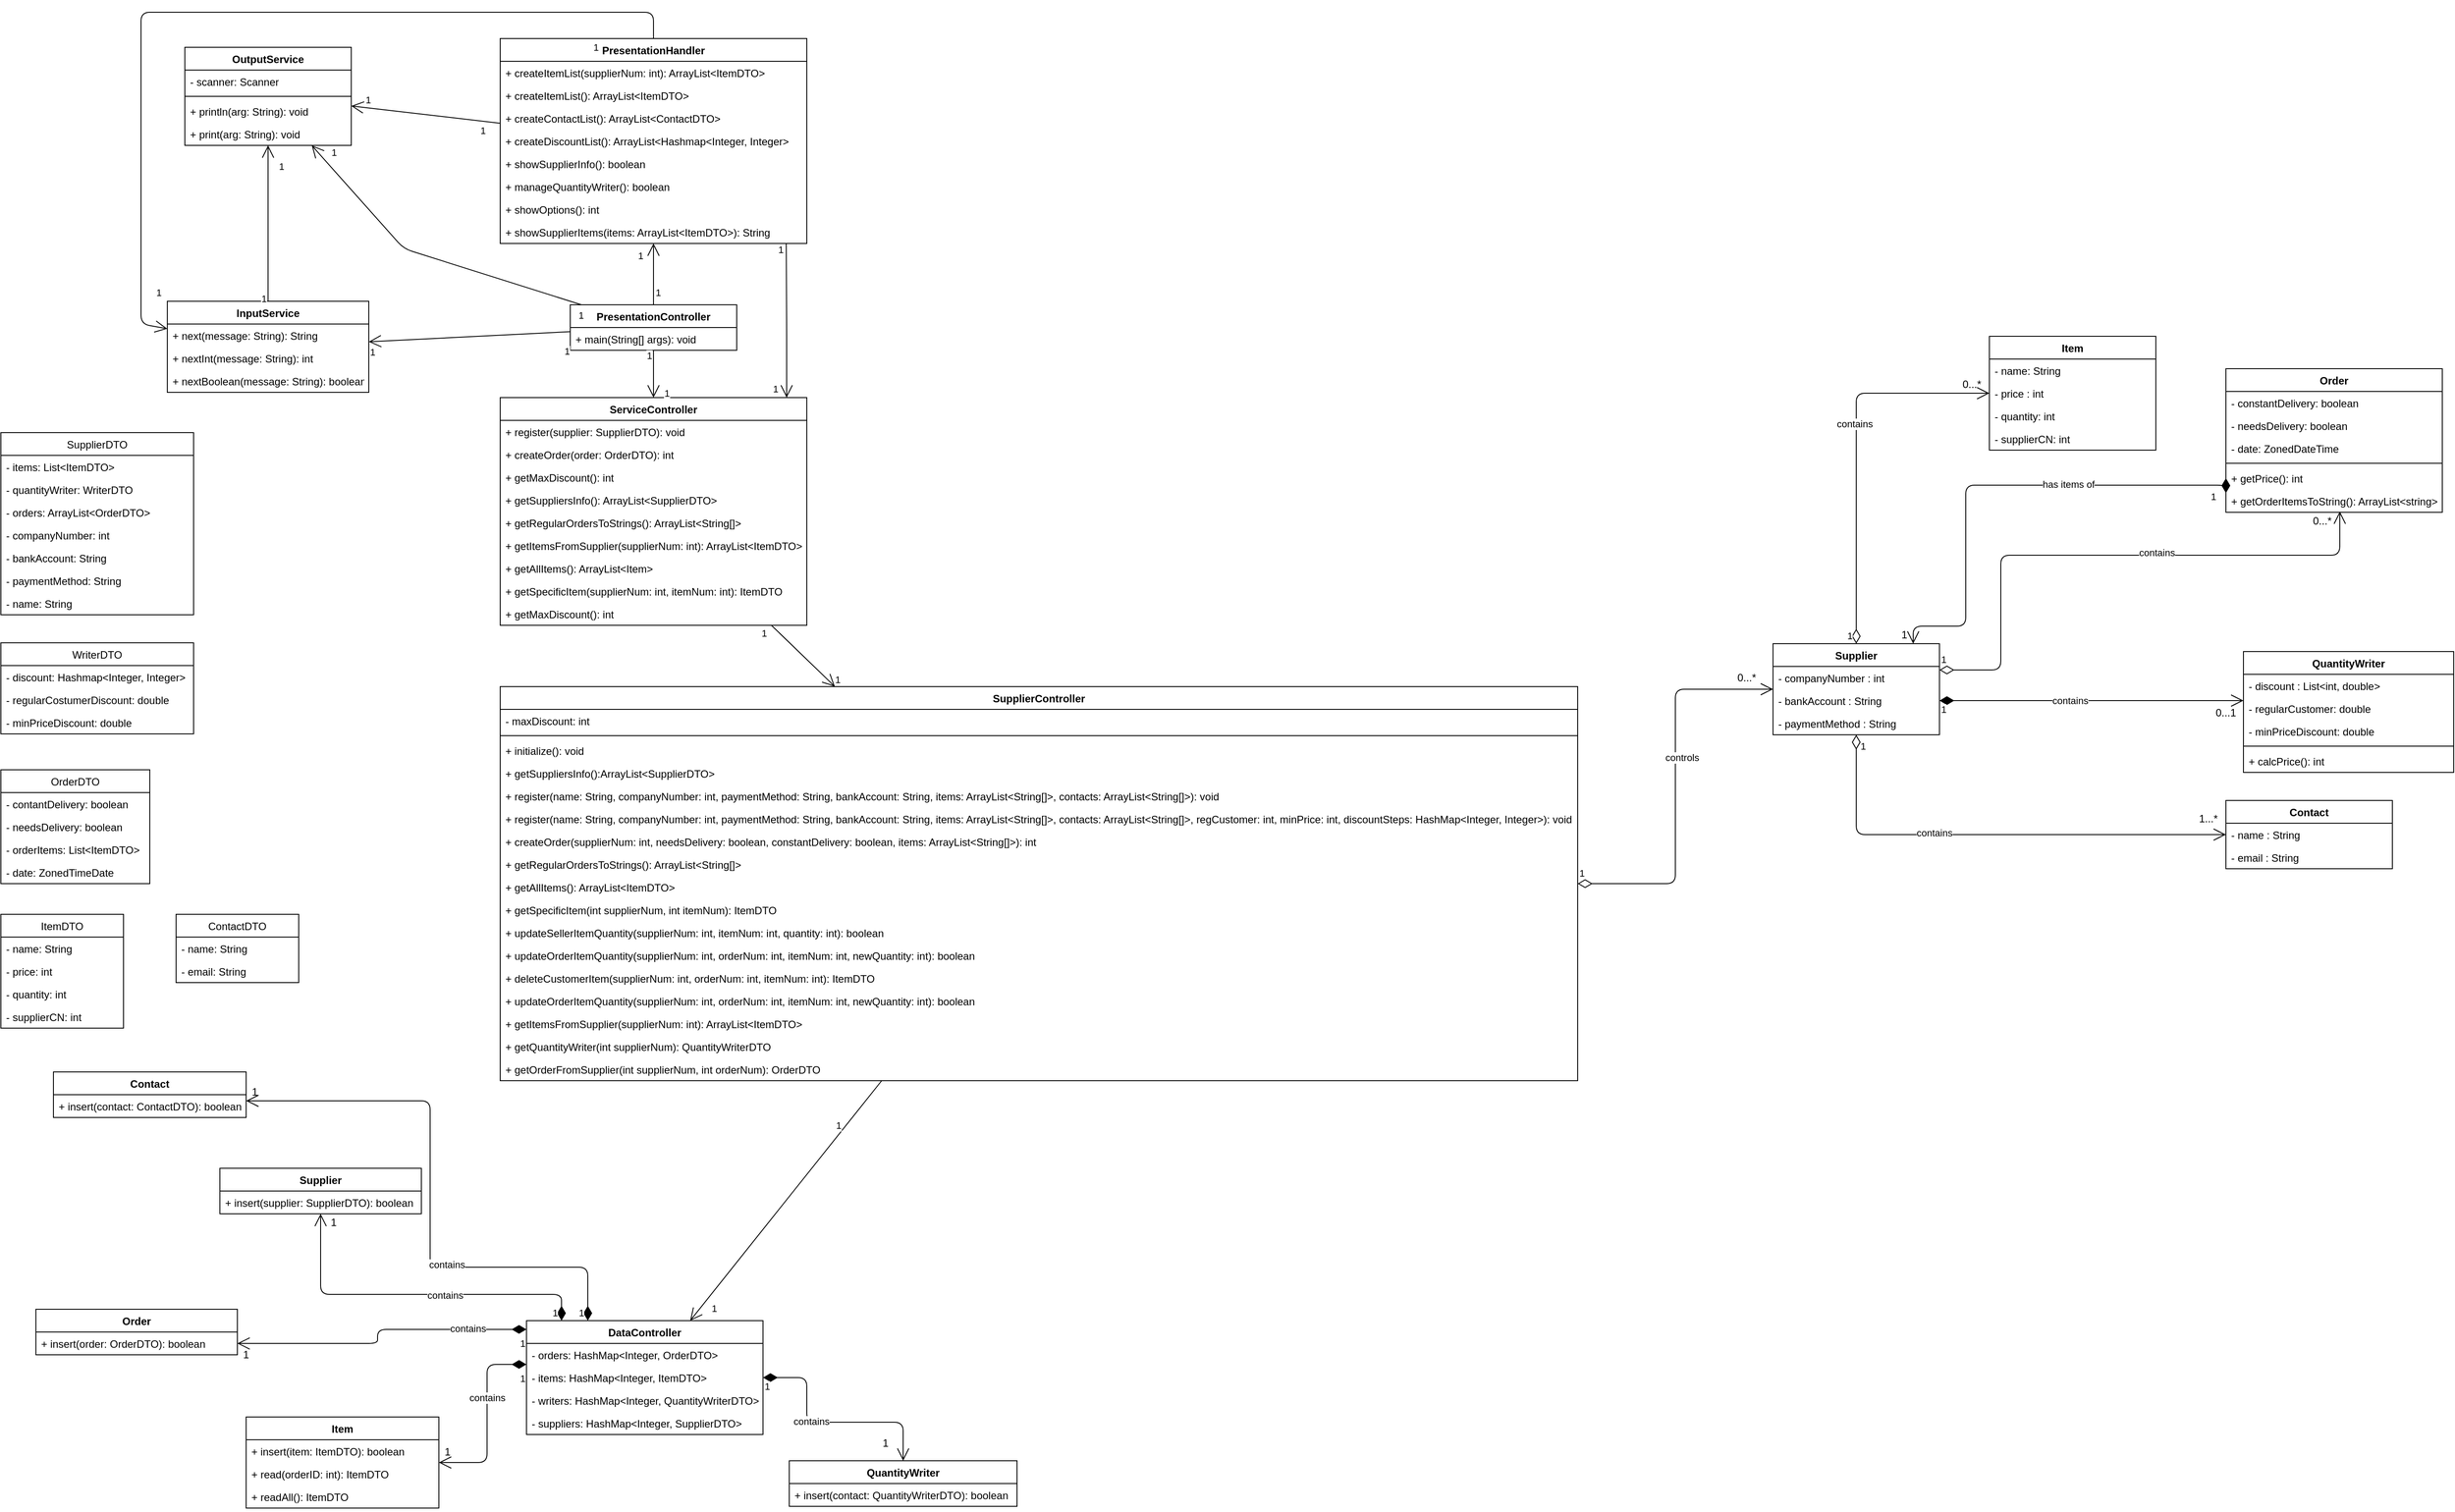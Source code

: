 <mxfile version="14.6.6" type="device"><diagram id="lVyLL1Id342BADRK6m0u" name="Page-1"><mxGraphModel dx="1695" dy="450" grid="1" gridSize="10" guides="1" tooltips="1" connect="1" arrows="1" fold="1" page="1" pageScale="1" pageWidth="827" pageHeight="1169" math="0" shadow="0"><root><mxCell id="0"/><mxCell id="1" parent="0"/><mxCell id="AN6DOPt5pPSwOJRNyfjY-16" value="Supplier" style="swimlane;fontStyle=1;childLayout=stackLayout;horizontal=1;startSize=26;fillColor=none;horizontalStack=0;resizeParent=1;resizeParentMax=0;resizeLast=0;collapsible=1;marginBottom=0;" parent="1" vertex="1"><mxGeometry x="1623" y="881" width="190" height="104" as="geometry"/></mxCell><mxCell id="AN6DOPt5pPSwOJRNyfjY-17" value="- companyNumber : int" style="text;strokeColor=none;fillColor=none;align=left;verticalAlign=top;spacingLeft=4;spacingRight=4;overflow=hidden;rotatable=0;points=[[0,0.5],[1,0.5]];portConstraint=eastwest;" parent="AN6DOPt5pPSwOJRNyfjY-16" vertex="1"><mxGeometry y="26" width="190" height="26" as="geometry"/></mxCell><mxCell id="AN6DOPt5pPSwOJRNyfjY-19" value="- bankAccount : String" style="text;strokeColor=none;fillColor=none;align=left;verticalAlign=top;spacingLeft=4;spacingRight=4;overflow=hidden;rotatable=0;points=[[0,0.5],[1,0.5]];portConstraint=eastwest;" parent="AN6DOPt5pPSwOJRNyfjY-16" vertex="1"><mxGeometry y="52" width="190" height="26" as="geometry"/></mxCell><mxCell id="AN6DOPt5pPSwOJRNyfjY-20" value="- paymentMethod : String" style="text;strokeColor=none;fillColor=none;align=left;verticalAlign=top;spacingLeft=4;spacingRight=4;overflow=hidden;rotatable=0;points=[[0,0.5],[1,0.5]];portConstraint=eastwest;" parent="AN6DOPt5pPSwOJRNyfjY-16" vertex="1"><mxGeometry y="78" width="190" height="26" as="geometry"/></mxCell><mxCell id="AN6DOPt5pPSwOJRNyfjY-62" value="1" style="endArrow=open;html=1;endSize=12;startArrow=diamondThin;startSize=14;startFill=0;edgeStyle=orthogonalEdgeStyle;align=left;verticalAlign=bottom;" parent="1" source="AN6DOPt5pPSwOJRNyfjY-40" target="AN6DOPt5pPSwOJRNyfjY-16" edge="1"><mxGeometry x="-1" y="3" relative="1" as="geometry"><mxPoint x="470" y="1020" as="sourcePoint"/><mxPoint x="630" y="1020" as="targetPoint"/></mxGeometry></mxCell><mxCell id="AN6DOPt5pPSwOJRNyfjY-121" value="controls" style="edgeLabel;html=1;align=center;verticalAlign=middle;resizable=0;points=[];" parent="AN6DOPt5pPSwOJRNyfjY-62" vertex="1" connectable="0"><mxGeometry x="-0.2" relative="1" as="geometry"><mxPoint x="7" y="-78" as="offset"/></mxGeometry></mxCell><mxCell id="AN6DOPt5pPSwOJRNyfjY-63" value="1" style="endArrow=open;html=1;endSize=12;startArrow=diamondThin;startSize=14;startFill=1;edgeStyle=orthogonalEdgeStyle;align=left;verticalAlign=top;" parent="1" source="AN6DOPt5pPSwOJRNyfjY-16" target="AN6DOPt5pPSwOJRNyfjY-37" edge="1"><mxGeometry x="-1" y="3" relative="1" as="geometry"><mxPoint x="1533" y="1021" as="sourcePoint"/><mxPoint x="1693" y="1021" as="targetPoint"/><Array as="points"><mxPoint x="1853" y="946"/><mxPoint x="1853" y="946"/></Array></mxGeometry></mxCell><mxCell id="AN6DOPt5pPSwOJRNyfjY-119" value="contains" style="edgeLabel;html=1;align=center;verticalAlign=middle;resizable=0;points=[];" parent="AN6DOPt5pPSwOJRNyfjY-63" vertex="1" connectable="0"><mxGeometry x="-0.111" y="-5" relative="1" as="geometry"><mxPoint x="-5" y="-5" as="offset"/></mxGeometry></mxCell><mxCell id="AN6DOPt5pPSwOJRNyfjY-64" value="1" style="endArrow=open;html=1;endSize=12;startArrow=diamondThin;startSize=14;startFill=0;edgeStyle=orthogonalEdgeStyle;align=left;verticalAlign=top;" parent="1" source="AN6DOPt5pPSwOJRNyfjY-16" target="AN6DOPt5pPSwOJRNyfjY-22" edge="1"><mxGeometry x="-1" y="3" relative="1" as="geometry"><mxPoint x="1533" y="921" as="sourcePoint"/><mxPoint x="1693" y="921" as="targetPoint"/><Array as="points"><mxPoint x="1718" y="1021"/><mxPoint x="1718" y="1021"/></Array></mxGeometry></mxCell><mxCell id="AN6DOPt5pPSwOJRNyfjY-120" value="contains" style="edgeLabel;html=1;align=center;verticalAlign=middle;resizable=0;points=[];" parent="AN6DOPt5pPSwOJRNyfjY-64" vertex="1" connectable="0"><mxGeometry x="-0.245" y="2" relative="1" as="geometry"><mxPoint as="offset"/></mxGeometry></mxCell><mxCell id="AN6DOPt5pPSwOJRNyfjY-66" value="1" style="endArrow=open;html=1;endSize=12;startArrow=diamondThin;startSize=14;startFill=0;edgeStyle=orthogonalEdgeStyle;align=right;verticalAlign=bottom;" parent="1" source="AN6DOPt5pPSwOJRNyfjY-16" target="AN6DOPt5pPSwOJRNyfjY-34" edge="1"><mxGeometry x="-1" y="3" relative="1" as="geometry"><mxPoint x="1533" y="921" as="sourcePoint"/><mxPoint x="1693" y="921" as="targetPoint"/><Array as="points"><mxPoint x="1718" y="811"/><mxPoint x="1718" y="811"/></Array></mxGeometry></mxCell><mxCell id="AN6DOPt5pPSwOJRNyfjY-122" value="contains" style="edgeLabel;html=1;align=center;verticalAlign=middle;resizable=0;points=[];" parent="AN6DOPt5pPSwOJRNyfjY-66" vertex="1" connectable="0"><mxGeometry x="0.147" y="2" relative="1" as="geometry"><mxPoint as="offset"/></mxGeometry></mxCell><mxCell id="AN6DOPt5pPSwOJRNyfjY-37" value="QuantityWriter" style="swimlane;fontStyle=1;childLayout=stackLayout;horizontal=1;startSize=26;fillColor=none;horizontalStack=0;resizeParent=1;resizeParentMax=0;resizeLast=0;collapsible=1;marginBottom=0;" parent="1" vertex="1"><mxGeometry x="2160" y="890" width="240" height="138" as="geometry"/></mxCell><mxCell id="AN6DOPt5pPSwOJRNyfjY-42" value="- discount : List&lt;int, double&gt;" style="text;strokeColor=none;fillColor=none;align=left;verticalAlign=top;spacingLeft=4;spacingRight=4;overflow=hidden;rotatable=0;points=[[0,0.5],[1,0.5]];portConstraint=eastwest;" parent="AN6DOPt5pPSwOJRNyfjY-37" vertex="1"><mxGeometry y="26" width="240" height="26" as="geometry"/></mxCell><mxCell id="AN6DOPt5pPSwOJRNyfjY-93" value="- regularCustomer: double" style="text;strokeColor=none;fillColor=none;align=left;verticalAlign=top;spacingLeft=4;spacingRight=4;overflow=hidden;rotatable=0;points=[[0,0.5],[1,0.5]];portConstraint=eastwest;" parent="AN6DOPt5pPSwOJRNyfjY-37" vertex="1"><mxGeometry y="52" width="240" height="26" as="geometry"/></mxCell><mxCell id="AN6DOPt5pPSwOJRNyfjY-94" value="- minPriceDiscount: double" style="text;strokeColor=none;fillColor=none;align=left;verticalAlign=top;spacingLeft=4;spacingRight=4;overflow=hidden;rotatable=0;points=[[0,0.5],[1,0.5]];portConstraint=eastwest;" parent="AN6DOPt5pPSwOJRNyfjY-37" vertex="1"><mxGeometry y="78" width="240" height="26" as="geometry"/></mxCell><mxCell id="-jo36P0_8VQE95fXEFCD-115" value="" style="line;strokeWidth=1;fillColor=none;align=left;verticalAlign=middle;spacingTop=-1;spacingLeft=3;spacingRight=3;rotatable=0;labelPosition=right;points=[];portConstraint=eastwest;" parent="AN6DOPt5pPSwOJRNyfjY-37" vertex="1"><mxGeometry y="104" width="240" height="8" as="geometry"/></mxCell><mxCell id="-jo36P0_8VQE95fXEFCD-117" value="+ calcPrice(): int" style="text;strokeColor=none;fillColor=none;align=left;verticalAlign=top;spacingLeft=4;spacingRight=4;overflow=hidden;rotatable=0;points=[[0,0.5],[1,0.5]];portConstraint=eastwest;" parent="AN6DOPt5pPSwOJRNyfjY-37" vertex="1"><mxGeometry y="112" width="240" height="26" as="geometry"/></mxCell><mxCell id="AN6DOPt5pPSwOJRNyfjY-104" value="1" style="endArrow=open;html=1;endSize=12;startArrow=diamondThin;startSize=14;startFill=1;edgeStyle=orthogonalEdgeStyle;align=right;verticalAlign=top;exitX=0;exitY=0.5;exitDx=0;exitDy=0;" parent="1" source="-jo36P0_8VQE95fXEFCD-112" target="AN6DOPt5pPSwOJRNyfjY-16" edge="1"><mxGeometry x="-0.934" relative="1" as="geometry"><mxPoint x="1853" y="881" as="sourcePoint"/><mxPoint x="2013" y="881" as="targetPoint"/><Array as="points"><mxPoint x="2140" y="700"/><mxPoint x="1843" y="700"/><mxPoint x="1843" y="861"/><mxPoint x="1783" y="861"/></Array><mxPoint as="offset"/></mxGeometry></mxCell><mxCell id="AN6DOPt5pPSwOJRNyfjY-117" value="has items of" style="edgeLabel;html=1;align=center;verticalAlign=middle;resizable=0;points=[];" parent="AN6DOPt5pPSwOJRNyfjY-104" vertex="1" connectable="0"><mxGeometry x="0.036" y="-1" relative="1" as="geometry"><mxPoint x="95" as="offset"/></mxGeometry></mxCell><mxCell id="AN6DOPt5pPSwOJRNyfjY-95" value="Order" style="swimlane;fontStyle=1;childLayout=stackLayout;horizontal=1;startSize=26;fillColor=none;horizontalStack=0;resizeParent=1;resizeParentMax=0;resizeLast=0;collapsible=1;marginBottom=0;" parent="1" vertex="1"><mxGeometry x="2140" y="567" width="247" height="164" as="geometry"/></mxCell><mxCell id="AN6DOPt5pPSwOJRNyfjY-99" value="- constantDelivery: boolean" style="text;strokeColor=none;fillColor=none;align=left;verticalAlign=top;spacingLeft=4;spacingRight=4;overflow=hidden;rotatable=0;points=[[0,0.5],[1,0.5]];portConstraint=eastwest;" parent="AN6DOPt5pPSwOJRNyfjY-95" vertex="1"><mxGeometry y="26" width="247" height="26" as="geometry"/></mxCell><mxCell id="AN6DOPt5pPSwOJRNyfjY-100" value="- needsDelivery: boolean" style="text;strokeColor=none;fillColor=none;align=left;verticalAlign=top;spacingLeft=4;spacingRight=4;overflow=hidden;rotatable=0;points=[[0,0.5],[1,0.5]];portConstraint=eastwest;" parent="AN6DOPt5pPSwOJRNyfjY-95" vertex="1"><mxGeometry y="52" width="247" height="26" as="geometry"/></mxCell><mxCell id="NkkY8-4ejZHf-vEstVCN-1" value="- date: ZonedDateTime" style="text;strokeColor=none;fillColor=none;align=left;verticalAlign=top;spacingLeft=4;spacingRight=4;overflow=hidden;rotatable=0;points=[[0,0.5],[1,0.5]];portConstraint=eastwest;" parent="AN6DOPt5pPSwOJRNyfjY-95" vertex="1"><mxGeometry y="78" width="247" height="26" as="geometry"/></mxCell><mxCell id="-jo36P0_8VQE95fXEFCD-111" value="" style="line;strokeWidth=1;fillColor=none;align=left;verticalAlign=middle;spacingTop=-1;spacingLeft=3;spacingRight=3;rotatable=0;labelPosition=right;points=[];portConstraint=eastwest;" parent="AN6DOPt5pPSwOJRNyfjY-95" vertex="1"><mxGeometry y="104" width="247" height="8" as="geometry"/></mxCell><mxCell id="-jo36P0_8VQE95fXEFCD-112" value="+ getPrice(): int" style="text;strokeColor=none;fillColor=none;align=left;verticalAlign=top;spacingLeft=4;spacingRight=4;overflow=hidden;rotatable=0;points=[[0,0.5],[1,0.5]];portConstraint=eastwest;" parent="AN6DOPt5pPSwOJRNyfjY-95" vertex="1"><mxGeometry y="112" width="247" height="26" as="geometry"/></mxCell><mxCell id="-jo36P0_8VQE95fXEFCD-113" value="+ getOrderItemsToString(): ArrayList&lt;string&gt;" style="text;strokeColor=none;fillColor=none;align=left;verticalAlign=top;spacingLeft=4;spacingRight=4;overflow=hidden;rotatable=0;points=[[0,0.5],[1,0.5]];portConstraint=eastwest;" parent="AN6DOPt5pPSwOJRNyfjY-95" vertex="1"><mxGeometry y="138" width="247" height="26" as="geometry"/></mxCell><mxCell id="AN6DOPt5pPSwOJRNyfjY-105" value="1" style="endArrow=open;html=1;endSize=12;startArrow=diamondThin;startSize=14;startFill=0;edgeStyle=orthogonalEdgeStyle;align=left;verticalAlign=bottom;" parent="1" source="AN6DOPt5pPSwOJRNyfjY-16" edge="1"><mxGeometry x="-1" y="3" relative="1" as="geometry"><mxPoint x="1853" y="881" as="sourcePoint"/><mxPoint x="2270" y="730" as="targetPoint"/><Array as="points"><mxPoint x="1883" y="911"/><mxPoint x="1883" y="780"/><mxPoint x="2270" y="780"/></Array></mxGeometry></mxCell><mxCell id="AN6DOPt5pPSwOJRNyfjY-118" value="contains" style="edgeLabel;html=1;align=center;verticalAlign=middle;resizable=0;points=[];" parent="AN6DOPt5pPSwOJRNyfjY-105" vertex="1" connectable="0"><mxGeometry x="0.187" y="3" relative="1" as="geometry"><mxPoint as="offset"/></mxGeometry></mxCell><mxCell id="AN6DOPt5pPSwOJRNyfjY-106" value="0...*" style="text;html=1;strokeColor=none;fillColor=none;align=center;verticalAlign=middle;whiteSpace=wrap;rounded=0;" parent="1" vertex="1"><mxGeometry x="1573" y="909.98" width="40" height="20" as="geometry"/></mxCell><mxCell id="AN6DOPt5pPSwOJRNyfjY-34" value="Item" style="swimlane;fontStyle=1;childLayout=stackLayout;horizontal=1;startSize=26;fillColor=none;horizontalStack=0;resizeParent=1;resizeParentMax=0;resizeLast=0;collapsible=1;marginBottom=0;" parent="1" vertex="1"><mxGeometry x="1870" y="530" width="190" height="130" as="geometry"/></mxCell><mxCell id="AN6DOPt5pPSwOJRNyfjY-35" value="- name: String" style="text;strokeColor=none;fillColor=none;align=left;verticalAlign=top;spacingLeft=4;spacingRight=4;overflow=hidden;rotatable=0;points=[[0,0.5],[1,0.5]];portConstraint=eastwest;" parent="AN6DOPt5pPSwOJRNyfjY-34" vertex="1"><mxGeometry y="26" width="190" height="26" as="geometry"/></mxCell><mxCell id="AN6DOPt5pPSwOJRNyfjY-36" value="- price : int" style="text;strokeColor=none;fillColor=none;align=left;verticalAlign=top;spacingLeft=4;spacingRight=4;overflow=hidden;rotatable=0;points=[[0,0.5],[1,0.5]];portConstraint=eastwest;" parent="AN6DOPt5pPSwOJRNyfjY-34" vertex="1"><mxGeometry y="52" width="190" height="26" as="geometry"/></mxCell><mxCell id="AN6DOPt5pPSwOJRNyfjY-48" value="- quantity: int" style="text;strokeColor=none;fillColor=none;align=left;verticalAlign=top;spacingLeft=4;spacingRight=4;overflow=hidden;rotatable=0;points=[[0,0.5],[1,0.5]];portConstraint=eastwest;" parent="AN6DOPt5pPSwOJRNyfjY-34" vertex="1"><mxGeometry y="78" width="190" height="26" as="geometry"/></mxCell><mxCell id="AN6DOPt5pPSwOJRNyfjY-49" value="- supplierCN: int" style="text;strokeColor=none;fillColor=none;align=left;verticalAlign=top;spacingLeft=4;spacingRight=4;overflow=hidden;rotatable=0;points=[[0,0.5],[1,0.5]];portConstraint=eastwest;" parent="AN6DOPt5pPSwOJRNyfjY-34" vertex="1"><mxGeometry y="104" width="190" height="26" as="geometry"/></mxCell><mxCell id="AN6DOPt5pPSwOJRNyfjY-107" value="1...*" style="text;html=1;strokeColor=none;fillColor=none;align=center;verticalAlign=middle;whiteSpace=wrap;rounded=0;" parent="1" vertex="1"><mxGeometry x="2100" y="1071" width="40" height="20" as="geometry"/></mxCell><mxCell id="AN6DOPt5pPSwOJRNyfjY-110" value="0...1" style="text;html=1;strokeColor=none;fillColor=none;align=center;verticalAlign=middle;whiteSpace=wrap;rounded=0;" parent="1" vertex="1"><mxGeometry x="2120" y="950" width="40" height="20" as="geometry"/></mxCell><mxCell id="AN6DOPt5pPSwOJRNyfjY-111" value="0...*" style="text;html=1;strokeColor=none;fillColor=none;align=center;verticalAlign=middle;whiteSpace=wrap;rounded=0;" parent="1" vertex="1"><mxGeometry x="2230" y="731" width="40" height="20" as="geometry"/></mxCell><mxCell id="AN6DOPt5pPSwOJRNyfjY-112" value="1" style="text;html=1;strokeColor=none;fillColor=none;align=center;verticalAlign=middle;whiteSpace=wrap;rounded=0;" parent="1" vertex="1"><mxGeometry x="1753" y="861" width="40" height="20" as="geometry"/></mxCell><mxCell id="AN6DOPt5pPSwOJRNyfjY-115" value="0...*" style="text;html=1;strokeColor=none;fillColor=none;align=center;verticalAlign=middle;whiteSpace=wrap;rounded=0;" parent="1" vertex="1"><mxGeometry x="1830" y="575" width="40" height="20" as="geometry"/></mxCell><mxCell id="AN6DOPt5pPSwOJRNyfjY-22" value="Contact" style="swimlane;fontStyle=1;childLayout=stackLayout;horizontal=1;startSize=26;fillColor=none;horizontalStack=0;resizeParent=1;resizeParentMax=0;resizeLast=0;collapsible=1;marginBottom=0;" parent="1" vertex="1"><mxGeometry x="2140" y="1060" width="190" height="78" as="geometry"/></mxCell><mxCell id="AN6DOPt5pPSwOJRNyfjY-23" value="- name : String" style="text;strokeColor=none;fillColor=none;align=left;verticalAlign=top;spacingLeft=4;spacingRight=4;overflow=hidden;rotatable=0;points=[[0,0.5],[1,0.5]];portConstraint=eastwest;" parent="AN6DOPt5pPSwOJRNyfjY-22" vertex="1"><mxGeometry y="26" width="190" height="26" as="geometry"/></mxCell><mxCell id="AN6DOPt5pPSwOJRNyfjY-24" value="- email : String" style="text;strokeColor=none;fillColor=none;align=left;verticalAlign=top;spacingLeft=4;spacingRight=4;overflow=hidden;rotatable=0;points=[[0,0.5],[1,0.5]];portConstraint=eastwest;" parent="AN6DOPt5pPSwOJRNyfjY-22" vertex="1"><mxGeometry y="52" width="190" height="26" as="geometry"/></mxCell><mxCell id="AN6DOPt5pPSwOJRNyfjY-40" value="SupplierController" style="swimlane;fontStyle=1;childLayout=stackLayout;horizontal=1;startSize=26;fillColor=none;horizontalStack=0;resizeParent=1;resizeParentMax=0;resizeLast=0;collapsible=1;marginBottom=0;" parent="1" vertex="1"><mxGeometry x="170" y="930" width="1230" height="450" as="geometry"/></mxCell><mxCell id="-jo36P0_8VQE95fXEFCD-89" value="- maxDiscount: int" style="text;strokeColor=none;fillColor=none;align=left;verticalAlign=top;spacingLeft=4;spacingRight=4;overflow=hidden;rotatable=0;points=[[0,0.5],[1,0.5]];portConstraint=eastwest;" parent="AN6DOPt5pPSwOJRNyfjY-40" vertex="1"><mxGeometry y="26" width="1230" height="26" as="geometry"/></mxCell><mxCell id="-jo36P0_8VQE95fXEFCD-99" value="" style="line;strokeWidth=1;fillColor=none;align=left;verticalAlign=middle;spacingTop=-1;spacingLeft=3;spacingRight=3;rotatable=0;labelPosition=right;points=[];portConstraint=eastwest;" parent="AN6DOPt5pPSwOJRNyfjY-40" vertex="1"><mxGeometry y="52" width="1230" height="8" as="geometry"/></mxCell><mxCell id="-jo36P0_8VQE95fXEFCD-93" value="+ initialize(): void" style="text;strokeColor=none;fillColor=none;align=left;verticalAlign=top;spacingLeft=4;spacingRight=4;overflow=hidden;rotatable=0;points=[[0,0.5],[1,0.5]];portConstraint=eastwest;" parent="AN6DOPt5pPSwOJRNyfjY-40" vertex="1"><mxGeometry y="60" width="1230" height="26" as="geometry"/></mxCell><mxCell id="-jo36P0_8VQE95fXEFCD-96" value="+ getSuppliersInfo():ArrayList&lt;SupplierDTO&gt;" style="text;strokeColor=none;fillColor=none;align=left;verticalAlign=top;spacingLeft=4;spacingRight=4;overflow=hidden;rotatable=0;points=[[0,0.5],[1,0.5]];portConstraint=eastwest;" parent="AN6DOPt5pPSwOJRNyfjY-40" vertex="1"><mxGeometry y="86" width="1230" height="26" as="geometry"/></mxCell><mxCell id="-jo36P0_8VQE95fXEFCD-97" value="+ register(name: String, companyNumber: int, paymentMethod: String, bankAccount: String, items: ArrayList&lt;String[]&gt;, contacts: ArrayList&lt;String[]&gt;): void" style="text;strokeColor=none;fillColor=none;align=left;verticalAlign=top;spacingLeft=4;spacingRight=4;overflow=hidden;rotatable=0;points=[[0,0.5],[1,0.5]];portConstraint=eastwest;" parent="AN6DOPt5pPSwOJRNyfjY-40" vertex="1"><mxGeometry y="112" width="1230" height="26" as="geometry"/></mxCell><mxCell id="-jo36P0_8VQE95fXEFCD-100" value="+ register(name: String, companyNumber: int, paymentMethod: String, bankAccount: String, items: ArrayList&lt;String[]&gt;, contacts: ArrayList&lt;String[]&gt;, regCustomer: int, minPrice: int, discountSteps: HashMap&lt;Integer, Integer&gt;): void" style="text;strokeColor=none;fillColor=none;align=left;verticalAlign=top;spacingLeft=4;spacingRight=4;overflow=hidden;rotatable=0;points=[[0,0.5],[1,0.5]];portConstraint=eastwest;" parent="AN6DOPt5pPSwOJRNyfjY-40" vertex="1"><mxGeometry y="138" width="1230" height="26" as="geometry"/></mxCell><mxCell id="-jo36P0_8VQE95fXEFCD-95" value="+ createOrder(supplierNum: int, needsDelivery: boolean, constantDelivery: boolean, items: ArrayList&lt;String[]&gt;): int" style="text;strokeColor=none;fillColor=none;align=left;verticalAlign=top;spacingLeft=4;spacingRight=4;overflow=hidden;rotatable=0;points=[[0,0.5],[1,0.5]];portConstraint=eastwest;" parent="AN6DOPt5pPSwOJRNyfjY-40" vertex="1"><mxGeometry y="164" width="1230" height="26" as="geometry"/></mxCell><mxCell id="-jo36P0_8VQE95fXEFCD-94" value="+ getRegularOrdersToStrings(): ArrayList&lt;String[]&gt;" style="text;strokeColor=none;fillColor=none;align=left;verticalAlign=top;spacingLeft=4;spacingRight=4;overflow=hidden;rotatable=0;points=[[0,0.5],[1,0.5]];portConstraint=eastwest;" parent="AN6DOPt5pPSwOJRNyfjY-40" vertex="1"><mxGeometry y="190" width="1230" height="26" as="geometry"/></mxCell><mxCell id="-jo36P0_8VQE95fXEFCD-92" value="+ getAllItems(): ArrayList&lt;ItemDTO&gt;" style="text;strokeColor=none;fillColor=none;align=left;verticalAlign=top;spacingLeft=4;spacingRight=4;overflow=hidden;rotatable=0;points=[[0,0.5],[1,0.5]];portConstraint=eastwest;" parent="AN6DOPt5pPSwOJRNyfjY-40" vertex="1"><mxGeometry y="216" width="1230" height="26" as="geometry"/></mxCell><mxCell id="-jo36P0_8VQE95fXEFCD-90" value="+ getSpecificItem(int supplierNum, int itemNum): ItemDTO" style="text;strokeColor=none;fillColor=none;align=left;verticalAlign=top;spacingLeft=4;spacingRight=4;overflow=hidden;rotatable=0;points=[[0,0.5],[1,0.5]];portConstraint=eastwest;" parent="AN6DOPt5pPSwOJRNyfjY-40" vertex="1"><mxGeometry y="242" width="1230" height="26" as="geometry"/></mxCell><mxCell id="-jo36P0_8VQE95fXEFCD-101" value="+ updateSellerItemQuantity(supplierNum: int, itemNum: int, quantity: int): boolean" style="text;strokeColor=none;fillColor=none;align=left;verticalAlign=top;spacingLeft=4;spacingRight=4;overflow=hidden;rotatable=0;points=[[0,0.5],[1,0.5]];portConstraint=eastwest;" parent="AN6DOPt5pPSwOJRNyfjY-40" vertex="1"><mxGeometry y="268" width="1230" height="26" as="geometry"/></mxCell><mxCell id="-jo36P0_8VQE95fXEFCD-103" value="+ updateOrderItemQuantity(supplierNum: int, orderNum: int, itemNum: int, newQuantity: int): boolean" style="text;strokeColor=none;fillColor=none;align=left;verticalAlign=top;spacingLeft=4;spacingRight=4;overflow=hidden;rotatable=0;points=[[0,0.5],[1,0.5]];portConstraint=eastwest;" parent="AN6DOPt5pPSwOJRNyfjY-40" vertex="1"><mxGeometry y="294" width="1230" height="26" as="geometry"/></mxCell><mxCell id="-jo36P0_8VQE95fXEFCD-102" value="+ deleteCustomerItem(supplierNum: int, orderNum: int, itemNum: int): ItemDTO" style="text;strokeColor=none;fillColor=none;align=left;verticalAlign=top;spacingLeft=4;spacingRight=4;overflow=hidden;rotatable=0;points=[[0,0.5],[1,0.5]];portConstraint=eastwest;" parent="AN6DOPt5pPSwOJRNyfjY-40" vertex="1"><mxGeometry y="320" width="1230" height="26" as="geometry"/></mxCell><mxCell id="-jo36P0_8VQE95fXEFCD-106" value="+ updateOrderItemQuantity(supplierNum: int, orderNum: int, itemNum: int, newQuantity: int): boolean" style="text;strokeColor=none;fillColor=none;align=left;verticalAlign=top;spacingLeft=4;spacingRight=4;overflow=hidden;rotatable=0;points=[[0,0.5],[1,0.5]];portConstraint=eastwest;" parent="AN6DOPt5pPSwOJRNyfjY-40" vertex="1"><mxGeometry y="346" width="1230" height="26" as="geometry"/></mxCell><mxCell id="-jo36P0_8VQE95fXEFCD-108" value="+ getItemsFromSupplier(supplierNum: int): ArrayList&lt;ItemDTO&gt;" style="text;strokeColor=none;fillColor=none;align=left;verticalAlign=top;spacingLeft=4;spacingRight=4;overflow=hidden;rotatable=0;points=[[0,0.5],[1,0.5]];portConstraint=eastwest;" parent="AN6DOPt5pPSwOJRNyfjY-40" vertex="1"><mxGeometry y="372" width="1230" height="26" as="geometry"/></mxCell><mxCell id="-jo36P0_8VQE95fXEFCD-109" value="+ getQuantityWriter(int supplierNum): QuantityWriterDTO" style="text;strokeColor=none;fillColor=none;align=left;verticalAlign=top;spacingLeft=4;spacingRight=4;overflow=hidden;rotatable=0;points=[[0,0.5],[1,0.5]];portConstraint=eastwest;" parent="AN6DOPt5pPSwOJRNyfjY-40" vertex="1"><mxGeometry y="398" width="1230" height="26" as="geometry"/></mxCell><mxCell id="-jo36P0_8VQE95fXEFCD-110" value="+ getOrderFromSupplier(int supplierNum, int orderNum): OrderDTO" style="text;strokeColor=none;fillColor=none;align=left;verticalAlign=top;spacingLeft=4;spacingRight=4;overflow=hidden;rotatable=0;points=[[0,0.5],[1,0.5]];portConstraint=eastwest;" parent="AN6DOPt5pPSwOJRNyfjY-40" vertex="1"><mxGeometry y="424" width="1230" height="26" as="geometry"/></mxCell><mxCell id="AN6DOPt5pPSwOJRNyfjY-123" value="ServiceController" style="swimlane;fontStyle=1;childLayout=stackLayout;horizontal=1;startSize=26;fillColor=none;horizontalStack=0;resizeParent=1;resizeParentMax=0;resizeLast=0;collapsible=1;marginBottom=0;" parent="1" vertex="1"><mxGeometry x="170" y="600" width="350" height="260" as="geometry"/></mxCell><mxCell id="-jo36P0_8VQE95fXEFCD-80" value="+ register(supplier: SupplierDTO): void" style="text;strokeColor=none;fillColor=none;align=left;verticalAlign=top;spacingLeft=4;spacingRight=4;overflow=hidden;rotatable=0;points=[[0,0.5],[1,0.5]];portConstraint=eastwest;" parent="AN6DOPt5pPSwOJRNyfjY-123" vertex="1"><mxGeometry y="26" width="350" height="26" as="geometry"/></mxCell><mxCell id="-jo36P0_8VQE95fXEFCD-82" value="+ createOrder(order: OrderDTO): int" style="text;strokeColor=none;fillColor=none;align=left;verticalAlign=top;spacingLeft=4;spacingRight=4;overflow=hidden;rotatable=0;points=[[0,0.5],[1,0.5]];portConstraint=eastwest;" parent="AN6DOPt5pPSwOJRNyfjY-123" vertex="1"><mxGeometry y="52" width="350" height="26" as="geometry"/></mxCell><mxCell id="-jo36P0_8VQE95fXEFCD-81" value="+ getMaxDiscount(): int" style="text;strokeColor=none;fillColor=none;align=left;verticalAlign=top;spacingLeft=4;spacingRight=4;overflow=hidden;rotatable=0;points=[[0,0.5],[1,0.5]];portConstraint=eastwest;" parent="AN6DOPt5pPSwOJRNyfjY-123" vertex="1"><mxGeometry y="78" width="350" height="26" as="geometry"/></mxCell><mxCell id="-jo36P0_8VQE95fXEFCD-83" value="+ getSuppliersInfo(): ArrayList&lt;SupplierDTO&gt;" style="text;strokeColor=none;fillColor=none;align=left;verticalAlign=top;spacingLeft=4;spacingRight=4;overflow=hidden;rotatable=0;points=[[0,0.5],[1,0.5]];portConstraint=eastwest;" parent="AN6DOPt5pPSwOJRNyfjY-123" vertex="1"><mxGeometry y="104" width="350" height="26" as="geometry"/></mxCell><mxCell id="-jo36P0_8VQE95fXEFCD-86" value="+ getRegularOrdersToStrings(): ArrayList&lt;String[]&gt;" style="text;strokeColor=none;fillColor=none;align=left;verticalAlign=top;spacingLeft=4;spacingRight=4;overflow=hidden;rotatable=0;points=[[0,0.5],[1,0.5]];portConstraint=eastwest;" parent="AN6DOPt5pPSwOJRNyfjY-123" vertex="1"><mxGeometry y="130" width="350" height="26" as="geometry"/></mxCell><mxCell id="-jo36P0_8VQE95fXEFCD-85" value="+ getItemsFromSupplier(supplierNum: int): ArrayList&lt;ItemDTO&gt;" style="text;strokeColor=none;fillColor=none;align=left;verticalAlign=top;spacingLeft=4;spacingRight=4;overflow=hidden;rotatable=0;points=[[0,0.5],[1,0.5]];portConstraint=eastwest;" parent="AN6DOPt5pPSwOJRNyfjY-123" vertex="1"><mxGeometry y="156" width="350" height="26" as="geometry"/></mxCell><mxCell id="-jo36P0_8VQE95fXEFCD-87" value="+ getAllItems(): ArrayList&lt;Item&gt;" style="text;strokeColor=none;fillColor=none;align=left;verticalAlign=top;spacingLeft=4;spacingRight=4;overflow=hidden;rotatable=0;points=[[0,0.5],[1,0.5]];portConstraint=eastwest;" parent="AN6DOPt5pPSwOJRNyfjY-123" vertex="1"><mxGeometry y="182" width="350" height="26" as="geometry"/></mxCell><mxCell id="-jo36P0_8VQE95fXEFCD-88" value="+ getSpecificItem(supplierNum: int, itemNum: int): ItemDTO" style="text;strokeColor=none;fillColor=none;align=left;verticalAlign=top;spacingLeft=4;spacingRight=4;overflow=hidden;rotatable=0;points=[[0,0.5],[1,0.5]];portConstraint=eastwest;" parent="AN6DOPt5pPSwOJRNyfjY-123" vertex="1"><mxGeometry y="208" width="350" height="26" as="geometry"/></mxCell><mxCell id="-jo36P0_8VQE95fXEFCD-84" value="+ getMaxDiscount(): int" style="text;strokeColor=none;fillColor=none;align=left;verticalAlign=top;spacingLeft=4;spacingRight=4;overflow=hidden;rotatable=0;points=[[0,0.5],[1,0.5]];portConstraint=eastwest;" parent="AN6DOPt5pPSwOJRNyfjY-123" vertex="1"><mxGeometry y="234" width="350" height="26" as="geometry"/></mxCell><mxCell id="AN6DOPt5pPSwOJRNyfjY-132" value="DataController" style="swimlane;fontStyle=1;childLayout=stackLayout;horizontal=1;startSize=26;fillColor=none;horizontalStack=0;resizeParent=1;resizeParentMax=0;resizeLast=0;collapsible=1;marginBottom=0;" parent="1" vertex="1"><mxGeometry x="200" y="1654.02" width="270" height="130" as="geometry"/></mxCell><mxCell id="NitOauV2Xc35v3eZEVAM-10" value="- orders: HashMap&lt;Integer, OrderDTO&gt;" style="text;strokeColor=none;fillColor=none;align=left;verticalAlign=top;spacingLeft=4;spacingRight=4;overflow=hidden;rotatable=0;points=[[0,0.5],[1,0.5]];portConstraint=eastwest;" vertex="1" parent="AN6DOPt5pPSwOJRNyfjY-132"><mxGeometry y="26" width="270" height="26" as="geometry"/></mxCell><mxCell id="NitOauV2Xc35v3eZEVAM-11" value="- items: HashMap&lt;Integer, ItemDTO&gt;" style="text;strokeColor=none;fillColor=none;align=left;verticalAlign=top;spacingLeft=4;spacingRight=4;overflow=hidden;rotatable=0;points=[[0,0.5],[1,0.5]];portConstraint=eastwest;" vertex="1" parent="AN6DOPt5pPSwOJRNyfjY-132"><mxGeometry y="52" width="270" height="26" as="geometry"/></mxCell><mxCell id="NitOauV2Xc35v3eZEVAM-12" value="- writers: HashMap&lt;Integer, QuantityWriterDTO&gt;" style="text;strokeColor=none;fillColor=none;align=left;verticalAlign=top;spacingLeft=4;spacingRight=4;overflow=hidden;rotatable=0;points=[[0,0.5],[1,0.5]];portConstraint=eastwest;" vertex="1" parent="AN6DOPt5pPSwOJRNyfjY-132"><mxGeometry y="78" width="270" height="26" as="geometry"/></mxCell><mxCell id="NitOauV2Xc35v3eZEVAM-13" value="- suppliers: HashMap&lt;Integer, SupplierDTO&gt;" style="text;strokeColor=none;fillColor=none;align=left;verticalAlign=top;spacingLeft=4;spacingRight=4;overflow=hidden;rotatable=0;points=[[0,0.5],[1,0.5]];portConstraint=eastwest;" vertex="1" parent="AN6DOPt5pPSwOJRNyfjY-132"><mxGeometry y="104" width="270" height="26" as="geometry"/></mxCell><mxCell id="AN6DOPt5pPSwOJRNyfjY-136" value="Contact" style="swimlane;fontStyle=1;childLayout=stackLayout;horizontal=1;startSize=26;fillColor=none;horizontalStack=0;resizeParent=1;resizeParentMax=0;resizeLast=0;collapsible=1;marginBottom=0;" parent="1" vertex="1"><mxGeometry x="-340" y="1370" width="220" height="52" as="geometry"/></mxCell><mxCell id="NitOauV2Xc35v3eZEVAM-1" value="+ insert(contact: ContactDTO): boolean" style="text;strokeColor=none;fillColor=none;align=left;verticalAlign=top;spacingLeft=4;spacingRight=4;overflow=hidden;rotatable=0;points=[[0,0.5],[1,0.5]];portConstraint=eastwest;" vertex="1" parent="AN6DOPt5pPSwOJRNyfjY-136"><mxGeometry y="26" width="220" height="26" as="geometry"/></mxCell><mxCell id="AN6DOPt5pPSwOJRNyfjY-143" value="QuantityWriter" style="swimlane;fontStyle=1;childLayout=stackLayout;horizontal=1;startSize=26;fillColor=none;horizontalStack=0;resizeParent=1;resizeParentMax=0;resizeLast=0;collapsible=1;marginBottom=0;" parent="1" vertex="1"><mxGeometry x="500" y="1814.02" width="260" height="52" as="geometry"/></mxCell><mxCell id="NitOauV2Xc35v3eZEVAM-6" value="+ insert(contact: QuantityWriterDTO): boolean" style="text;strokeColor=none;fillColor=none;align=left;verticalAlign=top;spacingLeft=4;spacingRight=4;overflow=hidden;rotatable=0;points=[[0,0.5],[1,0.5]];portConstraint=eastwest;" vertex="1" parent="AN6DOPt5pPSwOJRNyfjY-143"><mxGeometry y="26" width="260" height="26" as="geometry"/></mxCell><mxCell id="AN6DOPt5pPSwOJRNyfjY-155" value="1" style="endArrow=open;html=1;endSize=12;startArrow=diamondThin;startSize=14;startFill=1;edgeStyle=orthogonalEdgeStyle;align=right;verticalAlign=top;" parent="1" source="AN6DOPt5pPSwOJRNyfjY-132" target="AN6DOPt5pPSwOJRNyfjY-150" edge="1"><mxGeometry x="-1" y="3" relative="1" as="geometry"><mxPoint x="160" y="1644.02" as="sourcePoint"/><mxPoint x="320" y="1644.02" as="targetPoint"/><Array as="points"><mxPoint x="155" y="1704.02"/></Array></mxGeometry></mxCell><mxCell id="AN6DOPt5pPSwOJRNyfjY-167" value="contains" style="edgeLabel;html=1;align=center;verticalAlign=middle;resizable=0;points=[];" parent="AN6DOPt5pPSwOJRNyfjY-155" vertex="1" connectable="0"><mxGeometry x="-0.22" relative="1" as="geometry"><mxPoint as="offset"/></mxGeometry></mxCell><mxCell id="AN6DOPt5pPSwOJRNyfjY-156" value="1" style="endArrow=open;html=1;endSize=12;startArrow=diamondThin;startSize=14;startFill=1;edgeStyle=orthogonalEdgeStyle;align=right;verticalAlign=top;entryX=1;entryY=0.5;entryDx=0;entryDy=0;" parent="1" source="AN6DOPt5pPSwOJRNyfjY-132" edge="1"><mxGeometry x="-1" y="3" relative="1" as="geometry"><mxPoint x="300" y="1714.02" as="sourcePoint"/><mxPoint x="-130" y="1680.02" as="targetPoint"/><Array as="points"><mxPoint x="30" y="1664.02"/><mxPoint x="30" y="1680.02"/></Array></mxGeometry></mxCell><mxCell id="AN6DOPt5pPSwOJRNyfjY-168" value="contains" style="edgeLabel;html=1;align=center;verticalAlign=middle;resizable=0;points=[];" parent="AN6DOPt5pPSwOJRNyfjY-156" vertex="1" connectable="0"><mxGeometry x="-0.609" y="-1" relative="1" as="geometry"><mxPoint as="offset"/></mxGeometry></mxCell><mxCell id="AN6DOPt5pPSwOJRNyfjY-157" value="1" style="endArrow=open;html=1;endSize=12;startArrow=diamondThin;startSize=14;startFill=1;edgeStyle=orthogonalEdgeStyle;align=left;verticalAlign=top;" parent="1" source="AN6DOPt5pPSwOJRNyfjY-132" target="AN6DOPt5pPSwOJRNyfjY-143" edge="1"><mxGeometry x="-1" y="3" relative="1" as="geometry"><mxPoint x="420" y="1684.02" as="sourcePoint"/><mxPoint x="430" y="1794.02" as="targetPoint"/><Array as="points"><mxPoint x="520" y="1719"/><mxPoint x="520" y="1770"/><mxPoint x="630" y="1770"/></Array></mxGeometry></mxCell><mxCell id="AN6DOPt5pPSwOJRNyfjY-170" value="contains" style="edgeLabel;html=1;align=center;verticalAlign=middle;resizable=0;points=[];" parent="AN6DOPt5pPSwOJRNyfjY-157" vertex="1" connectable="0"><mxGeometry x="-0.169" y="1" relative="1" as="geometry"><mxPoint as="offset"/></mxGeometry></mxCell><mxCell id="AN6DOPt5pPSwOJRNyfjY-158" value="1" style="endArrow=open;html=1;endSize=12;startArrow=diamondThin;startSize=14;startFill=1;edgeStyle=orthogonalEdgeStyle;align=right;verticalAlign=bottom;" parent="1" source="AN6DOPt5pPSwOJRNyfjY-132" target="AN6DOPt5pPSwOJRNyfjY-139" edge="1"><mxGeometry x="-1" y="3" relative="1" as="geometry"><mxPoint x="200" y="1603.49" as="sourcePoint"/><mxPoint x="60" y="1756.549" as="targetPoint"/><Array as="points"><mxPoint x="240" y="1624.02"/><mxPoint x="-35" y="1624.02"/></Array></mxGeometry></mxCell><mxCell id="AN6DOPt5pPSwOJRNyfjY-166" value="contains" style="edgeLabel;html=1;align=center;verticalAlign=middle;resizable=0;points=[];" parent="AN6DOPt5pPSwOJRNyfjY-158" vertex="1" connectable="0"><mxGeometry x="-0.177" y="1" relative="1" as="geometry"><mxPoint as="offset"/></mxGeometry></mxCell><mxCell id="AN6DOPt5pPSwOJRNyfjY-159" value="1" style="endArrow=open;html=1;endSize=12;startArrow=diamondThin;startSize=14;startFill=1;edgeStyle=orthogonalEdgeStyle;align=right;verticalAlign=bottom;" parent="1" source="AN6DOPt5pPSwOJRNyfjY-132" target="AN6DOPt5pPSwOJRNyfjY-136" edge="1"><mxGeometry x="-1" y="3" relative="1" as="geometry"><mxPoint x="280" y="1399.97" as="sourcePoint"/><mxPoint x="100" y="1390.004" as="targetPoint"/><Array as="points"><mxPoint x="270" y="1593"/><mxPoint x="90" y="1593"/><mxPoint x="90" y="1403"/></Array></mxGeometry></mxCell><mxCell id="AN6DOPt5pPSwOJRNyfjY-165" value="contains" style="edgeLabel;html=1;align=center;verticalAlign=middle;resizable=0;points=[];" parent="AN6DOPt5pPSwOJRNyfjY-159" vertex="1" connectable="0"><mxGeometry x="-0.306" y="-3" relative="1" as="geometry"><mxPoint as="offset"/></mxGeometry></mxCell><mxCell id="AN6DOPt5pPSwOJRNyfjY-139" value="Supplier" style="swimlane;fontStyle=1;childLayout=stackLayout;horizontal=1;startSize=26;fillColor=none;horizontalStack=0;resizeParent=1;resizeParentMax=0;resizeLast=0;collapsible=1;marginBottom=0;" parent="1" vertex="1"><mxGeometry x="-150" y="1480" width="230" height="52" as="geometry"/></mxCell><mxCell id="NitOauV2Xc35v3eZEVAM-3" value="+ insert(supplier: SupplierDTO): boolean" style="text;strokeColor=none;fillColor=none;align=left;verticalAlign=top;spacingLeft=4;spacingRight=4;overflow=hidden;rotatable=0;points=[[0,0.5],[1,0.5]];portConstraint=eastwest;" vertex="1" parent="AN6DOPt5pPSwOJRNyfjY-139"><mxGeometry y="26" width="230" height="26" as="geometry"/></mxCell><mxCell id="AN6DOPt5pPSwOJRNyfjY-171" value="1" style="text;html=1;strokeColor=none;fillColor=none;align=center;verticalAlign=middle;whiteSpace=wrap;rounded=0;" parent="1" vertex="1"><mxGeometry x="-130" y="1383" width="40" height="20" as="geometry"/></mxCell><mxCell id="AN6DOPt5pPSwOJRNyfjY-174" value="1" style="text;html=1;strokeColor=none;fillColor=none;align=center;verticalAlign=middle;whiteSpace=wrap;rounded=0;" parent="1" vertex="1"><mxGeometry x="590" y="1784.02" width="40" height="20" as="geometry"/></mxCell><mxCell id="AN6DOPt5pPSwOJRNyfjY-175" value="1" style="text;html=1;strokeColor=none;fillColor=none;align=center;verticalAlign=middle;whiteSpace=wrap;rounded=0;" parent="1" vertex="1"><mxGeometry x="-140" y="1683.02" width="40" height="20" as="geometry"/></mxCell><mxCell id="AN6DOPt5pPSwOJRNyfjY-176" value="1" style="text;html=1;strokeColor=none;fillColor=none;align=center;verticalAlign=middle;whiteSpace=wrap;rounded=0;" parent="1" vertex="1"><mxGeometry x="90" y="1794.02" width="40" height="20" as="geometry"/></mxCell><mxCell id="AN6DOPt5pPSwOJRNyfjY-177" value="1" style="text;html=1;strokeColor=none;fillColor=none;align=center;verticalAlign=middle;whiteSpace=wrap;rounded=0;" parent="1" vertex="1"><mxGeometry x="-40" y="1532" width="40" height="20" as="geometry"/></mxCell><mxCell id="AN6DOPt5pPSwOJRNyfjY-147" value="Order" style="swimlane;fontStyle=1;childLayout=stackLayout;horizontal=1;startSize=26;fillColor=none;horizontalStack=0;resizeParent=1;resizeParentMax=0;resizeLast=0;collapsible=1;marginBottom=0;" parent="1" vertex="1"><mxGeometry x="-360" y="1641.02" width="230" height="52" as="geometry"/></mxCell><mxCell id="NitOauV2Xc35v3eZEVAM-5" value="+ insert(order: OrderDTO): boolean" style="text;strokeColor=none;fillColor=none;align=left;verticalAlign=top;spacingLeft=4;spacingRight=4;overflow=hidden;rotatable=0;points=[[0,0.5],[1,0.5]];portConstraint=eastwest;" vertex="1" parent="AN6DOPt5pPSwOJRNyfjY-147"><mxGeometry y="26" width="230" height="26" as="geometry"/></mxCell><mxCell id="AN6DOPt5pPSwOJRNyfjY-150" value="Item" style="swimlane;fontStyle=1;childLayout=stackLayout;horizontal=1;startSize=26;fillColor=none;horizontalStack=0;resizeParent=1;resizeParentMax=0;resizeLast=0;collapsible=1;marginBottom=0;" parent="1" vertex="1"><mxGeometry x="-120" y="1764.02" width="220" height="104" as="geometry"/></mxCell><mxCell id="NitOauV2Xc35v3eZEVAM-7" value="+ insert(item: ItemDTO): boolean" style="text;strokeColor=none;fillColor=none;align=left;verticalAlign=top;spacingLeft=4;spacingRight=4;overflow=hidden;rotatable=0;points=[[0,0.5],[1,0.5]];portConstraint=eastwest;" vertex="1" parent="AN6DOPt5pPSwOJRNyfjY-150"><mxGeometry y="26" width="220" height="26" as="geometry"/></mxCell><mxCell id="NitOauV2Xc35v3eZEVAM-8" value="+ read(orderID: int): ItemDTO" style="text;strokeColor=none;fillColor=none;align=left;verticalAlign=top;spacingLeft=4;spacingRight=4;overflow=hidden;rotatable=0;points=[[0,0.5],[1,0.5]];portConstraint=eastwest;" vertex="1" parent="AN6DOPt5pPSwOJRNyfjY-150"><mxGeometry y="52" width="220" height="26" as="geometry"/></mxCell><mxCell id="NitOauV2Xc35v3eZEVAM-9" value="+ readAll(): ItemDTO" style="text;strokeColor=none;fillColor=none;align=left;verticalAlign=top;spacingLeft=4;spacingRight=4;overflow=hidden;rotatable=0;points=[[0,0.5],[1,0.5]];portConstraint=eastwest;" vertex="1" parent="AN6DOPt5pPSwOJRNyfjY-150"><mxGeometry y="78" width="220" height="26" as="geometry"/></mxCell><mxCell id="NkkY8-4ejZHf-vEstVCN-4" value="PresentationController" style="swimlane;fontStyle=1;childLayout=stackLayout;horizontal=1;startSize=26;fillColor=none;horizontalStack=0;resizeParent=1;resizeParentMax=0;resizeLast=0;collapsible=1;marginBottom=0;" parent="1" vertex="1"><mxGeometry x="250" y="494" width="190" height="52" as="geometry"/></mxCell><mxCell id="-jo36P0_8VQE95fXEFCD-4" value="+ main(String[] args): void" style="text;strokeColor=none;fillColor=none;align=left;verticalAlign=top;spacingLeft=4;spacingRight=4;overflow=hidden;rotatable=0;points=[[0,0.5],[1,0.5]];portConstraint=eastwest;" parent="NkkY8-4ejZHf-vEstVCN-4" vertex="1"><mxGeometry y="26" width="190" height="26" as="geometry"/></mxCell><mxCell id="NkkY8-4ejZHf-vEstVCN-5" value="PresentationHandler" style="swimlane;fontStyle=1;childLayout=stackLayout;horizontal=1;startSize=26;fillColor=none;horizontalStack=0;resizeParent=1;resizeParentMax=0;resizeLast=0;collapsible=1;marginBottom=0;" parent="1" vertex="1"><mxGeometry x="170" y="190" width="350" height="234" as="geometry"/></mxCell><mxCell id="-jo36P0_8VQE95fXEFCD-5" value="+ createItemList(supplierNum: int): ArrayList&lt;ItemDTO&gt;" style="text;strokeColor=none;fillColor=none;align=left;verticalAlign=top;spacingLeft=4;spacingRight=4;overflow=hidden;rotatable=0;points=[[0,0.5],[1,0.5]];portConstraint=eastwest;" parent="NkkY8-4ejZHf-vEstVCN-5" vertex="1"><mxGeometry y="26" width="350" height="26" as="geometry"/></mxCell><mxCell id="-jo36P0_8VQE95fXEFCD-6" value="+ createItemList(): ArrayList&lt;ItemDTO&gt;" style="text;strokeColor=none;fillColor=none;align=left;verticalAlign=top;spacingLeft=4;spacingRight=4;overflow=hidden;rotatable=0;points=[[0,0.5],[1,0.5]];portConstraint=eastwest;" parent="NkkY8-4ejZHf-vEstVCN-5" vertex="1"><mxGeometry y="52" width="350" height="26" as="geometry"/></mxCell><mxCell id="-jo36P0_8VQE95fXEFCD-7" value="+ createContactList(): ArrayList&lt;ContactDTO&gt;" style="text;strokeColor=none;fillColor=none;align=left;verticalAlign=top;spacingLeft=4;spacingRight=4;overflow=hidden;rotatable=0;points=[[0,0.5],[1,0.5]];portConstraint=eastwest;" parent="NkkY8-4ejZHf-vEstVCN-5" vertex="1"><mxGeometry y="78" width="350" height="26" as="geometry"/></mxCell><mxCell id="-jo36P0_8VQE95fXEFCD-9" value="+ createDiscountList(): ArrayList&lt;Hashmap&lt;Integer, Integer&gt;" style="text;strokeColor=none;fillColor=none;align=left;verticalAlign=top;spacingLeft=4;spacingRight=4;overflow=hidden;rotatable=0;points=[[0,0.5],[1,0.5]];portConstraint=eastwest;" parent="NkkY8-4ejZHf-vEstVCN-5" vertex="1"><mxGeometry y="104" width="350" height="26" as="geometry"/></mxCell><mxCell id="-jo36P0_8VQE95fXEFCD-8" value="+ showSupplierInfo(): boolean" style="text;strokeColor=none;fillColor=none;align=left;verticalAlign=top;spacingLeft=4;spacingRight=4;overflow=hidden;rotatable=0;points=[[0,0.5],[1,0.5]];portConstraint=eastwest;" parent="NkkY8-4ejZHf-vEstVCN-5" vertex="1"><mxGeometry y="130" width="350" height="26" as="geometry"/></mxCell><mxCell id="-jo36P0_8VQE95fXEFCD-10" value="+ manageQuantityWriter(): boolean" style="text;strokeColor=none;fillColor=none;align=left;verticalAlign=top;spacingLeft=4;spacingRight=4;overflow=hidden;rotatable=0;points=[[0,0.5],[1,0.5]];portConstraint=eastwest;" parent="NkkY8-4ejZHf-vEstVCN-5" vertex="1"><mxGeometry y="156" width="350" height="26" as="geometry"/></mxCell><mxCell id="-jo36P0_8VQE95fXEFCD-12" value="+ showOptions(): int" style="text;strokeColor=none;fillColor=none;align=left;verticalAlign=top;spacingLeft=4;spacingRight=4;overflow=hidden;rotatable=0;points=[[0,0.5],[1,0.5]];portConstraint=eastwest;" parent="NkkY8-4ejZHf-vEstVCN-5" vertex="1"><mxGeometry y="182" width="350" height="26" as="geometry"/></mxCell><mxCell id="-jo36P0_8VQE95fXEFCD-11" value="+ showSupplierItems(items: ArrayList&lt;ItemDTO&gt;): String" style="text;strokeColor=none;fillColor=none;align=left;verticalAlign=top;spacingLeft=4;spacingRight=4;overflow=hidden;rotatable=0;points=[[0,0.5],[1,0.5]];portConstraint=eastwest;" parent="NkkY8-4ejZHf-vEstVCN-5" vertex="1"><mxGeometry y="208" width="350" height="26" as="geometry"/></mxCell><mxCell id="NkkY8-4ejZHf-vEstVCN-6" value="InputService" style="swimlane;fontStyle=1;childLayout=stackLayout;horizontal=1;startSize=26;fillColor=none;horizontalStack=0;resizeParent=1;resizeParentMax=0;resizeLast=0;collapsible=1;marginBottom=0;" parent="1" vertex="1"><mxGeometry x="-210" y="490" width="230" height="104" as="geometry"/></mxCell><mxCell id="NitOauV2Xc35v3eZEVAM-18" value="+ next(message: String): String" style="text;strokeColor=none;fillColor=none;align=left;verticalAlign=top;spacingLeft=4;spacingRight=4;overflow=hidden;rotatable=0;points=[[0,0.5],[1,0.5]];portConstraint=eastwest;" vertex="1" parent="NkkY8-4ejZHf-vEstVCN-6"><mxGeometry y="26" width="230" height="26" as="geometry"/></mxCell><mxCell id="NitOauV2Xc35v3eZEVAM-20" value="+ nextInt(message: String): int" style="text;strokeColor=none;fillColor=none;align=left;verticalAlign=top;spacingLeft=4;spacingRight=4;overflow=hidden;rotatable=0;points=[[0,0.5],[1,0.5]];portConstraint=eastwest;" vertex="1" parent="NkkY8-4ejZHf-vEstVCN-6"><mxGeometry y="52" width="230" height="26" as="geometry"/></mxCell><mxCell id="NitOauV2Xc35v3eZEVAM-21" value="+ nextBoolean(message: String): boolean" style="text;strokeColor=none;fillColor=none;align=left;verticalAlign=top;spacingLeft=4;spacingRight=4;overflow=hidden;rotatable=0;points=[[0,0.5],[1,0.5]];portConstraint=eastwest;" vertex="1" parent="NkkY8-4ejZHf-vEstVCN-6"><mxGeometry y="78" width="230" height="26" as="geometry"/></mxCell><mxCell id="NkkY8-4ejZHf-vEstVCN-7" value="OutputService" style="swimlane;fontStyle=1;childLayout=stackLayout;horizontal=1;startSize=26;fillColor=none;horizontalStack=0;resizeParent=1;resizeParentMax=0;resizeLast=0;collapsible=1;marginBottom=0;" parent="1" vertex="1"><mxGeometry x="-190" y="200" width="190" height="112" as="geometry"/></mxCell><mxCell id="NkkY8-4ejZHf-vEstVCN-38" value="- scanner: Scanner" style="text;strokeColor=none;fillColor=none;align=left;verticalAlign=top;spacingLeft=4;spacingRight=4;overflow=hidden;rotatable=0;points=[[0,0.5],[1,0.5]];portConstraint=eastwest;" parent="NkkY8-4ejZHf-vEstVCN-7" vertex="1"><mxGeometry y="26" width="190" height="26" as="geometry"/></mxCell><mxCell id="NitOauV2Xc35v3eZEVAM-17" value="" style="line;strokeWidth=1;fillColor=none;align=left;verticalAlign=middle;spacingTop=-1;spacingLeft=3;spacingRight=3;rotatable=0;labelPosition=right;points=[];portConstraint=eastwest;" vertex="1" parent="NkkY8-4ejZHf-vEstVCN-7"><mxGeometry y="52" width="190" height="8" as="geometry"/></mxCell><mxCell id="NitOauV2Xc35v3eZEVAM-15" value="+ println(arg: String): void" style="text;strokeColor=none;fillColor=none;align=left;verticalAlign=top;spacingLeft=4;spacingRight=4;overflow=hidden;rotatable=0;points=[[0,0.5],[1,0.5]];portConstraint=eastwest;" vertex="1" parent="NkkY8-4ejZHf-vEstVCN-7"><mxGeometry y="60" width="190" height="26" as="geometry"/></mxCell><mxCell id="NitOauV2Xc35v3eZEVAM-16" value="+ print(arg: String): void" style="text;strokeColor=none;fillColor=none;align=left;verticalAlign=top;spacingLeft=4;spacingRight=4;overflow=hidden;rotatable=0;points=[[0,0.5],[1,0.5]];portConstraint=eastwest;" vertex="1" parent="NkkY8-4ejZHf-vEstVCN-7"><mxGeometry y="86" width="190" height="26" as="geometry"/></mxCell><mxCell id="NkkY8-4ejZHf-vEstVCN-8" value="" style="endArrow=open;endFill=1;endSize=12;html=1;" parent="1" source="NkkY8-4ejZHf-vEstVCN-4" target="NkkY8-4ejZHf-vEstVCN-6" edge="1"><mxGeometry width="160" relative="1" as="geometry"><mxPoint x="140" y="554" as="sourcePoint"/><mxPoint x="300" y="554" as="targetPoint"/></mxGeometry></mxCell><mxCell id="NkkY8-4ejZHf-vEstVCN-19" value="1" style="edgeLabel;html=1;align=center;verticalAlign=middle;resizable=0;points=[];" parent="NkkY8-4ejZHf-vEstVCN-8" vertex="1" connectable="0"><mxGeometry x="-0.473" y="3" relative="1" as="geometry"><mxPoint x="56" y="16" as="offset"/></mxGeometry></mxCell><mxCell id="NkkY8-4ejZHf-vEstVCN-20" value="1" style="edgeLabel;html=1;align=center;verticalAlign=middle;resizable=0;points=[];" parent="NkkY8-4ejZHf-vEstVCN-8" vertex="1" connectable="0"><mxGeometry x="0.375" y="1" relative="1" as="geometry"><mxPoint x="-68" y="14" as="offset"/></mxGeometry></mxCell><mxCell id="NkkY8-4ejZHf-vEstVCN-9" value="" style="endArrow=open;endFill=1;endSize=12;html=1;" parent="1" source="NkkY8-4ejZHf-vEstVCN-4" target="NkkY8-4ejZHf-vEstVCN-7" edge="1"><mxGeometry width="160" relative="1" as="geometry"><mxPoint x="261" y="450" as="sourcePoint"/><mxPoint x="-160" y="330" as="targetPoint"/><Array as="points"><mxPoint x="60" y="430"/></Array></mxGeometry></mxCell><mxCell id="NkkY8-4ejZHf-vEstVCN-17" value="1" style="edgeLabel;html=1;align=center;verticalAlign=middle;resizable=0;points=[];" parent="NkkY8-4ejZHf-vEstVCN-9" vertex="1" connectable="0"><mxGeometry x="0.6" y="-1" relative="1" as="geometry"><mxPoint x="-25" y="-47" as="offset"/></mxGeometry></mxCell><mxCell id="NkkY8-4ejZHf-vEstVCN-18" value="1" style="edgeLabel;html=1;align=center;verticalAlign=middle;resizable=0;points=[];" parent="NkkY8-4ejZHf-vEstVCN-9" vertex="1" connectable="0"><mxGeometry x="-0.517" y="1" relative="1" as="geometry"><mxPoint x="85" y="38" as="offset"/></mxGeometry></mxCell><mxCell id="NkkY8-4ejZHf-vEstVCN-10" value="" style="endArrow=open;endFill=1;endSize=12;html=1;" parent="1" source="NkkY8-4ejZHf-vEstVCN-6" target="NkkY8-4ejZHf-vEstVCN-7" edge="1"><mxGeometry width="160" relative="1" as="geometry"><mxPoint x="260" y="543.232" as="sourcePoint"/><mxPoint x="170" y="555.768" as="targetPoint"/></mxGeometry></mxCell><mxCell id="NkkY8-4ejZHf-vEstVCN-21" value="1" style="edgeLabel;html=1;align=center;verticalAlign=middle;resizable=0;points=[];" parent="NkkY8-4ejZHf-vEstVCN-10" vertex="1" connectable="0"><mxGeometry x="-0.662" y="-1" relative="1" as="geometry"><mxPoint x="-6" y="27" as="offset"/></mxGeometry></mxCell><mxCell id="NkkY8-4ejZHf-vEstVCN-22" value="1" style="edgeLabel;html=1;align=center;verticalAlign=middle;resizable=0;points=[];" parent="NkkY8-4ejZHf-vEstVCN-10" vertex="1" connectable="0"><mxGeometry x="0.731" y="-4" relative="1" as="geometry"><mxPoint x="11" as="offset"/></mxGeometry></mxCell><mxCell id="NkkY8-4ejZHf-vEstVCN-11" value="" style="endArrow=open;endFill=1;endSize=12;html=1;" parent="1" source="NkkY8-4ejZHf-vEstVCN-4" target="NkkY8-4ejZHf-vEstVCN-5" edge="1"><mxGeometry width="160" relative="1" as="geometry"><mxPoint x="264" y="504" as="sourcePoint"/><mxPoint x="166" y="476" as="targetPoint"/></mxGeometry></mxCell><mxCell id="NkkY8-4ejZHf-vEstVCN-15" value="1" style="edgeLabel;html=1;align=center;verticalAlign=middle;resizable=0;points=[];" parent="NkkY8-4ejZHf-vEstVCN-11" vertex="1" connectable="0"><mxGeometry x="0.613" y="1" relative="1" as="geometry"><mxPoint x="-14" as="offset"/></mxGeometry></mxCell><mxCell id="NkkY8-4ejZHf-vEstVCN-16" value="1" style="edgeLabel;html=1;align=center;verticalAlign=middle;resizable=0;points=[];" parent="NkkY8-4ejZHf-vEstVCN-11" vertex="1" connectable="0"><mxGeometry x="-0.564" y="1" relative="1" as="geometry"><mxPoint x="6" y="1" as="offset"/></mxGeometry></mxCell><mxCell id="NkkY8-4ejZHf-vEstVCN-12" value="" style="endArrow=open;endFill=1;endSize=12;html=1;" parent="1" source="NkkY8-4ejZHf-vEstVCN-4" target="AN6DOPt5pPSwOJRNyfjY-123" edge="1"><mxGeometry width="160" relative="1" as="geometry"><mxPoint x="345" y="600" as="sourcePoint"/><mxPoint x="355" y="556" as="targetPoint"/></mxGeometry></mxCell><mxCell id="NkkY8-4ejZHf-vEstVCN-13" value="1" style="edgeLabel;html=1;align=center;verticalAlign=middle;resizable=0;points=[];" parent="NkkY8-4ejZHf-vEstVCN-12" vertex="1" connectable="0"><mxGeometry x="-0.592" relative="1" as="geometry"><mxPoint x="-5" y="-5.5" as="offset"/></mxGeometry></mxCell><mxCell id="NkkY8-4ejZHf-vEstVCN-14" value="1" style="edgeLabel;html=1;align=center;verticalAlign=middle;resizable=0;points=[];" parent="NkkY8-4ejZHf-vEstVCN-12" vertex="1" connectable="0"><mxGeometry x="0.643" relative="1" as="geometry"><mxPoint x="15" y="4" as="offset"/></mxGeometry></mxCell><mxCell id="NkkY8-4ejZHf-vEstVCN-23" value="" style="endArrow=open;endFill=1;endSize=12;html=1;" parent="1" source="AN6DOPt5pPSwOJRNyfjY-123" target="AN6DOPt5pPSwOJRNyfjY-40" edge="1"><mxGeometry width="160" relative="1" as="geometry"><mxPoint x="355" y="676.0" as="sourcePoint"/><mxPoint x="355" y="761.0" as="targetPoint"/></mxGeometry></mxCell><mxCell id="NkkY8-4ejZHf-vEstVCN-24" value="1" style="edgeLabel;html=1;align=center;verticalAlign=middle;resizable=0;points=[];" parent="NkkY8-4ejZHf-vEstVCN-23" vertex="1" connectable="0"><mxGeometry x="-0.592" relative="1" as="geometry"><mxPoint x="-24" y="-5" as="offset"/></mxGeometry></mxCell><mxCell id="NkkY8-4ejZHf-vEstVCN-25" value="1" style="edgeLabel;html=1;align=center;verticalAlign=middle;resizable=0;points=[];" parent="NkkY8-4ejZHf-vEstVCN-23" vertex="1" connectable="0"><mxGeometry x="0.643" relative="1" as="geometry"><mxPoint x="15" y="4" as="offset"/></mxGeometry></mxCell><mxCell id="NkkY8-4ejZHf-vEstVCN-26" value="" style="endArrow=open;endFill=1;endSize=12;html=1;" parent="1" source="AN6DOPt5pPSwOJRNyfjY-40" target="AN6DOPt5pPSwOJRNyfjY-132" edge="1"><mxGeometry width="160" relative="1" as="geometry"><mxPoint x="492.386" y="1571" as="sourcePoint"/><mxPoint x="305" y="1480.02" as="targetPoint"/></mxGeometry></mxCell><mxCell id="NkkY8-4ejZHf-vEstVCN-27" value="1" style="edgeLabel;html=1;align=center;verticalAlign=middle;resizable=0;points=[];" parent="NkkY8-4ejZHf-vEstVCN-26" vertex="1" connectable="0"><mxGeometry x="-0.592" relative="1" as="geometry"><mxPoint x="-5" y="-5.5" as="offset"/></mxGeometry></mxCell><mxCell id="NkkY8-4ejZHf-vEstVCN-28" value="1" style="edgeLabel;html=1;align=center;verticalAlign=middle;resizable=0;points=[];" parent="NkkY8-4ejZHf-vEstVCN-26" vertex="1" connectable="0"><mxGeometry x="0.643" relative="1" as="geometry"><mxPoint x="-12" y="35" as="offset"/></mxGeometry></mxCell><mxCell id="NkkY8-4ejZHf-vEstVCN-29" value="" style="endArrow=open;endFill=1;endSize=12;html=1;" parent="1" source="NkkY8-4ejZHf-vEstVCN-5" target="NkkY8-4ejZHf-vEstVCN-7" edge="1"><mxGeometry width="160" relative="1" as="geometry"><mxPoint x="160" y="360" as="sourcePoint"/><mxPoint x="166" y="476" as="targetPoint"/><Array as="points"/></mxGeometry></mxCell><mxCell id="NkkY8-4ejZHf-vEstVCN-30" value="1" style="edgeLabel;html=1;align=center;verticalAlign=middle;resizable=0;points=[];" parent="NkkY8-4ejZHf-vEstVCN-29" vertex="1" connectable="0"><mxGeometry x="0.6" y="-1" relative="1" as="geometry"><mxPoint x="-15" y="-10" as="offset"/></mxGeometry></mxCell><mxCell id="NkkY8-4ejZHf-vEstVCN-31" value="1" style="edgeLabel;html=1;align=center;verticalAlign=middle;resizable=0;points=[];" parent="NkkY8-4ejZHf-vEstVCN-29" vertex="1" connectable="0"><mxGeometry x="-0.517" y="1" relative="1" as="geometry"><mxPoint x="21" y="12" as="offset"/></mxGeometry></mxCell><mxCell id="NkkY8-4ejZHf-vEstVCN-32" value="" style="endArrow=open;endFill=1;endSize=12;html=1;" parent="1" source="NkkY8-4ejZHf-vEstVCN-5" target="NkkY8-4ejZHf-vEstVCN-6" edge="1"><mxGeometry width="160" relative="1" as="geometry"><mxPoint x="274" y="514" as="sourcePoint"/><mxPoint x="176" y="486" as="targetPoint"/><Array as="points"><mxPoint x="345" y="160"/><mxPoint x="-240" y="160"/><mxPoint x="-240" y="516"/></Array></mxGeometry></mxCell><mxCell id="NkkY8-4ejZHf-vEstVCN-33" value="1" style="edgeLabel;html=1;align=center;verticalAlign=middle;resizable=0;points=[];" parent="NkkY8-4ejZHf-vEstVCN-32" vertex="1" connectable="0"><mxGeometry x="0.6" y="-1" relative="1" as="geometry"><mxPoint x="21" y="134" as="offset"/></mxGeometry></mxCell><mxCell id="NkkY8-4ejZHf-vEstVCN-34" value="1" style="edgeLabel;html=1;align=center;verticalAlign=middle;resizable=0;points=[];" parent="NkkY8-4ejZHf-vEstVCN-32" vertex="1" connectable="0"><mxGeometry x="-0.517" y="1" relative="1" as="geometry"><mxPoint x="146" y="39" as="offset"/></mxGeometry></mxCell><mxCell id="NkkY8-4ejZHf-vEstVCN-35" value="" style="endArrow=open;endFill=1;endSize=12;html=1;exitX=0.933;exitY=0.995;exitDx=0;exitDy=0;exitPerimeter=0;" parent="1" source="-jo36P0_8VQE95fXEFCD-11" target="AN6DOPt5pPSwOJRNyfjY-123" edge="1"><mxGeometry width="160" relative="1" as="geometry"><mxPoint x="355" y="504" as="sourcePoint"/><mxPoint x="355" y="436" as="targetPoint"/><Array as="points"><mxPoint x="497" y="520"/><mxPoint x="497" y="600"/></Array></mxGeometry></mxCell><mxCell id="NkkY8-4ejZHf-vEstVCN-36" value="1" style="edgeLabel;html=1;align=center;verticalAlign=middle;resizable=0;points=[];" parent="NkkY8-4ejZHf-vEstVCN-35" vertex="1" connectable="0"><mxGeometry x="0.613" y="1" relative="1" as="geometry"><mxPoint x="-14" y="24" as="offset"/></mxGeometry></mxCell><mxCell id="NkkY8-4ejZHf-vEstVCN-37" value="1" style="edgeLabel;html=1;align=center;verticalAlign=middle;resizable=0;points=[];" parent="NkkY8-4ejZHf-vEstVCN-35" vertex="1" connectable="0"><mxGeometry x="-0.564" y="1" relative="1" as="geometry"><mxPoint x="-8" y="-32" as="offset"/></mxGeometry></mxCell><mxCell id="NitOauV2Xc35v3eZEVAM-24" value="ItemDTO" style="swimlane;fontStyle=0;childLayout=stackLayout;horizontal=1;startSize=26;fillColor=none;horizontalStack=0;resizeParent=1;resizeParentMax=0;resizeLast=0;collapsible=1;marginBottom=0;" vertex="1" parent="1"><mxGeometry x="-400" y="1190" width="140" height="130" as="geometry"/></mxCell><mxCell id="NitOauV2Xc35v3eZEVAM-25" value="- name: String" style="text;strokeColor=none;fillColor=none;align=left;verticalAlign=top;spacingLeft=4;spacingRight=4;overflow=hidden;rotatable=0;points=[[0,0.5],[1,0.5]];portConstraint=eastwest;" vertex="1" parent="NitOauV2Xc35v3eZEVAM-24"><mxGeometry y="26" width="140" height="26" as="geometry"/></mxCell><mxCell id="NitOauV2Xc35v3eZEVAM-26" value="- price: int" style="text;strokeColor=none;fillColor=none;align=left;verticalAlign=top;spacingLeft=4;spacingRight=4;overflow=hidden;rotatable=0;points=[[0,0.5],[1,0.5]];portConstraint=eastwest;" vertex="1" parent="NitOauV2Xc35v3eZEVAM-24"><mxGeometry y="52" width="140" height="26" as="geometry"/></mxCell><mxCell id="NitOauV2Xc35v3eZEVAM-27" value="- quantity: int" style="text;strokeColor=none;fillColor=none;align=left;verticalAlign=top;spacingLeft=4;spacingRight=4;overflow=hidden;rotatable=0;points=[[0,0.5],[1,0.5]];portConstraint=eastwest;" vertex="1" parent="NitOauV2Xc35v3eZEVAM-24"><mxGeometry y="78" width="140" height="26" as="geometry"/></mxCell><mxCell id="NitOauV2Xc35v3eZEVAM-28" value="- supplierCN: int" style="text;strokeColor=none;fillColor=none;align=left;verticalAlign=top;spacingLeft=4;spacingRight=4;overflow=hidden;rotatable=0;points=[[0,0.5],[1,0.5]];portConstraint=eastwest;" vertex="1" parent="NitOauV2Xc35v3eZEVAM-24"><mxGeometry y="104" width="140" height="26" as="geometry"/></mxCell><mxCell id="NitOauV2Xc35v3eZEVAM-29" value="OrderDTO" style="swimlane;fontStyle=0;childLayout=stackLayout;horizontal=1;startSize=26;fillColor=none;horizontalStack=0;resizeParent=1;resizeParentMax=0;resizeLast=0;collapsible=1;marginBottom=0;" vertex="1" parent="1"><mxGeometry x="-400" y="1025" width="170" height="130" as="geometry"/></mxCell><mxCell id="NitOauV2Xc35v3eZEVAM-30" value="- contantDelivery: boolean" style="text;strokeColor=none;fillColor=none;align=left;verticalAlign=top;spacingLeft=4;spacingRight=4;overflow=hidden;rotatable=0;points=[[0,0.5],[1,0.5]];portConstraint=eastwest;" vertex="1" parent="NitOauV2Xc35v3eZEVAM-29"><mxGeometry y="26" width="170" height="26" as="geometry"/></mxCell><mxCell id="NitOauV2Xc35v3eZEVAM-31" value="- needsDelivery: boolean" style="text;strokeColor=none;fillColor=none;align=left;verticalAlign=top;spacingLeft=4;spacingRight=4;overflow=hidden;rotatable=0;points=[[0,0.5],[1,0.5]];portConstraint=eastwest;" vertex="1" parent="NitOauV2Xc35v3eZEVAM-29"><mxGeometry y="52" width="170" height="26" as="geometry"/></mxCell><mxCell id="NitOauV2Xc35v3eZEVAM-32" value="- orderItems: List&lt;ItemDTO&gt;" style="text;strokeColor=none;fillColor=none;align=left;verticalAlign=top;spacingLeft=4;spacingRight=4;overflow=hidden;rotatable=0;points=[[0,0.5],[1,0.5]];portConstraint=eastwest;" vertex="1" parent="NitOauV2Xc35v3eZEVAM-29"><mxGeometry y="78" width="170" height="26" as="geometry"/></mxCell><mxCell id="NitOauV2Xc35v3eZEVAM-33" value="- date: ZonedTimeDate" style="text;strokeColor=none;fillColor=none;align=left;verticalAlign=top;spacingLeft=4;spacingRight=4;overflow=hidden;rotatable=0;points=[[0,0.5],[1,0.5]];portConstraint=eastwest;" vertex="1" parent="NitOauV2Xc35v3eZEVAM-29"><mxGeometry y="104" width="170" height="26" as="geometry"/></mxCell><mxCell id="NitOauV2Xc35v3eZEVAM-34" value="WriterDTO" style="swimlane;fontStyle=0;childLayout=stackLayout;horizontal=1;startSize=26;fillColor=none;horizontalStack=0;resizeParent=1;resizeParentMax=0;resizeLast=0;collapsible=1;marginBottom=0;" vertex="1" parent="1"><mxGeometry x="-400" y="880" width="220" height="104" as="geometry"/></mxCell><mxCell id="NitOauV2Xc35v3eZEVAM-35" value="- discount: Hashmap&lt;Integer, Integer&gt;" style="text;strokeColor=none;fillColor=none;align=left;verticalAlign=top;spacingLeft=4;spacingRight=4;overflow=hidden;rotatable=0;points=[[0,0.5],[1,0.5]];portConstraint=eastwest;" vertex="1" parent="NitOauV2Xc35v3eZEVAM-34"><mxGeometry y="26" width="220" height="26" as="geometry"/></mxCell><mxCell id="NitOauV2Xc35v3eZEVAM-36" value="- regularCostumerDiscount: double" style="text;strokeColor=none;fillColor=none;align=left;verticalAlign=top;spacingLeft=4;spacingRight=4;overflow=hidden;rotatable=0;points=[[0,0.5],[1,0.5]];portConstraint=eastwest;" vertex="1" parent="NitOauV2Xc35v3eZEVAM-34"><mxGeometry y="52" width="220" height="26" as="geometry"/></mxCell><mxCell id="NitOauV2Xc35v3eZEVAM-37" value="- minPriceDiscount: double" style="text;strokeColor=none;fillColor=none;align=left;verticalAlign=top;spacingLeft=4;spacingRight=4;overflow=hidden;rotatable=0;points=[[0,0.5],[1,0.5]];portConstraint=eastwest;" vertex="1" parent="NitOauV2Xc35v3eZEVAM-34"><mxGeometry y="78" width="220" height="26" as="geometry"/></mxCell><mxCell id="NitOauV2Xc35v3eZEVAM-39" value="SupplierDTO" style="swimlane;fontStyle=0;childLayout=stackLayout;horizontal=1;startSize=26;fillColor=none;horizontalStack=0;resizeParent=1;resizeParentMax=0;resizeLast=0;collapsible=1;marginBottom=0;" vertex="1" parent="1"><mxGeometry x="-400" y="640" width="220" height="208" as="geometry"/></mxCell><mxCell id="NitOauV2Xc35v3eZEVAM-40" value="- items: List&lt;ItemDTO&gt;" style="text;strokeColor=none;fillColor=none;align=left;verticalAlign=top;spacingLeft=4;spacingRight=4;overflow=hidden;rotatable=0;points=[[0,0.5],[1,0.5]];portConstraint=eastwest;" vertex="1" parent="NitOauV2Xc35v3eZEVAM-39"><mxGeometry y="26" width="220" height="26" as="geometry"/></mxCell><mxCell id="NitOauV2Xc35v3eZEVAM-42" value="- quantityWriter: WriterDTO" style="text;strokeColor=none;fillColor=none;align=left;verticalAlign=top;spacingLeft=4;spacingRight=4;overflow=hidden;rotatable=0;points=[[0,0.5],[1,0.5]];portConstraint=eastwest;" vertex="1" parent="NitOauV2Xc35v3eZEVAM-39"><mxGeometry y="52" width="220" height="26" as="geometry"/></mxCell><mxCell id="NitOauV2Xc35v3eZEVAM-43" value="- orders: ArrayList&lt;OrderDTO&gt;" style="text;strokeColor=none;fillColor=none;align=left;verticalAlign=top;spacingLeft=4;spacingRight=4;overflow=hidden;rotatable=0;points=[[0,0.5],[1,0.5]];portConstraint=eastwest;" vertex="1" parent="NitOauV2Xc35v3eZEVAM-39"><mxGeometry y="78" width="220" height="26" as="geometry"/></mxCell><mxCell id="NitOauV2Xc35v3eZEVAM-44" value="- companyNumber: int" style="text;strokeColor=none;fillColor=none;align=left;verticalAlign=top;spacingLeft=4;spacingRight=4;overflow=hidden;rotatable=0;points=[[0,0.5],[1,0.5]];portConstraint=eastwest;" vertex="1" parent="NitOauV2Xc35v3eZEVAM-39"><mxGeometry y="104" width="220" height="26" as="geometry"/></mxCell><mxCell id="NitOauV2Xc35v3eZEVAM-45" value="- bankAccount: String" style="text;strokeColor=none;fillColor=none;align=left;verticalAlign=top;spacingLeft=4;spacingRight=4;overflow=hidden;rotatable=0;points=[[0,0.5],[1,0.5]];portConstraint=eastwest;" vertex="1" parent="NitOauV2Xc35v3eZEVAM-39"><mxGeometry y="130" width="220" height="26" as="geometry"/></mxCell><mxCell id="NitOauV2Xc35v3eZEVAM-46" value="- paymentMethod: String" style="text;strokeColor=none;fillColor=none;align=left;verticalAlign=top;spacingLeft=4;spacingRight=4;overflow=hidden;rotatable=0;points=[[0,0.5],[1,0.5]];portConstraint=eastwest;" vertex="1" parent="NitOauV2Xc35v3eZEVAM-39"><mxGeometry y="156" width="220" height="26" as="geometry"/></mxCell><mxCell id="NitOauV2Xc35v3eZEVAM-47" value="- name: String" style="text;strokeColor=none;fillColor=none;align=left;verticalAlign=top;spacingLeft=4;spacingRight=4;overflow=hidden;rotatable=0;points=[[0,0.5],[1,0.5]];portConstraint=eastwest;" vertex="1" parent="NitOauV2Xc35v3eZEVAM-39"><mxGeometry y="182" width="220" height="26" as="geometry"/></mxCell><mxCell id="NitOauV2Xc35v3eZEVAM-48" value="ContactDTO" style="swimlane;fontStyle=0;childLayout=stackLayout;horizontal=1;startSize=26;fillColor=none;horizontalStack=0;resizeParent=1;resizeParentMax=0;resizeLast=0;collapsible=1;marginBottom=0;" vertex="1" parent="1"><mxGeometry x="-200" y="1190" width="140" height="78" as="geometry"/></mxCell><mxCell id="NitOauV2Xc35v3eZEVAM-49" value="- name: String" style="text;strokeColor=none;fillColor=none;align=left;verticalAlign=top;spacingLeft=4;spacingRight=4;overflow=hidden;rotatable=0;points=[[0,0.5],[1,0.5]];portConstraint=eastwest;" vertex="1" parent="NitOauV2Xc35v3eZEVAM-48"><mxGeometry y="26" width="140" height="26" as="geometry"/></mxCell><mxCell id="NitOauV2Xc35v3eZEVAM-52" value="- email: String" style="text;strokeColor=none;fillColor=none;align=left;verticalAlign=top;spacingLeft=4;spacingRight=4;overflow=hidden;rotatable=0;points=[[0,0.5],[1,0.5]];portConstraint=eastwest;" vertex="1" parent="NitOauV2Xc35v3eZEVAM-48"><mxGeometry y="52" width="140" height="26" as="geometry"/></mxCell></root></mxGraphModel></diagram></mxfile>